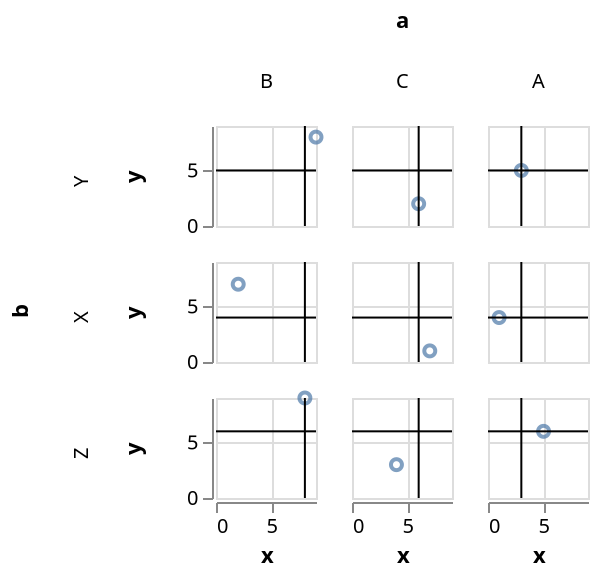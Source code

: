{
  "$schema": "https://vega.github.io/schema/vega/v4.json",
  "description": "A simple bar chart with embedded data.",
  "autosize": "pad",
  "padding": 5,
  "data": [
    {
      "name": "source_0",
      "values": [
        {"a": "A", "b": "X", "x": 1, "y": 4},
        {"a": "A", "b": "Y", "x": 3, "y": 5},
        {"a": "A", "b": "Z", "x": 5, "y": 6},
        {"a": "B", "b": "X", "x": 2, "y": 7},
        {"a": "B", "b": "Y", "x": 9, "y": 8},
        {"a": "B", "b": "Z", "x": 8, "y": 9},
        {"a": "C", "b": "X", "x": 7, "y": 1},
        {"a": "C", "b": "Y", "x": 6, "y": 2},
        {"a": "C", "b": "Z", "x": 4, "y": 3}
      ]
    },
    {
      "name": "data_0",
      "source": "source_0",
      "transform": [
        {
          "type": "window",
          "params": [null],
          "as": ["median_x_by_a"],
          "ops": ["median"],
          "fields": ["x"],
          "sort": {"field": [], "order": []},
          "groupby": ["a"],
          "frame": [null, null]
        },
        {
          "type": "window",
          "params": [null],
          "as": ["median_y_by_b"],
          "ops": ["median"],
          "fields": ["y"],
          "sort": {"field": [], "order": []},
          "groupby": ["b"],
          "frame": [null, null]
        },
        {
          "type": "formula",
          "expr": "datum[\"a\"]===\"B\" ? 0 : datum[\"a\"]===\"C\" ? 1 : datum[\"a\"]===\"A\" ? 2 : 3",
          "as": "column_a_sort_index"
        },
        {
          "type": "formula",
          "expr": "datum[\"b\"]===\"Y\" ? 0 : datum[\"b\"]===\"X\" ? 1 : datum[\"b\"]===\"Z\" ? 2 : 3",
          "as": "row_b_sort_index"
        },
        {
          "type": "formula",
          "expr": "datum[\"a\"]===\"B\" ? 0 : datum[\"a\"]===\"C\" ? 1 : datum[\"a\"]===\"A\" ? 2 : 3",
          "as": "column_a_sort_index"
        },
        {
          "type": "formula",
          "expr": "datum[\"b\"]===\"Y\" ? 0 : datum[\"b\"]===\"X\" ? 1 : datum[\"b\"]===\"Z\" ? 2 : 3",
          "as": "row_b_sort_index"
        }
      ]
    },
    {
      "name": "column_domain",
      "source": "data_0",
      "transform": [
        {
          "type": "aggregate",
          "groupby": ["a"],
          "fields": ["column_a_sort_index"],
          "ops": ["max"],
          "as": ["column_a_sort_index"]
        }
      ]
    },
    {
      "name": "row_domain",
      "source": "data_0",
      "transform": [
        {
          "type": "aggregate",
          "groupby": ["b"],
          "fields": ["row_b_sort_index"],
          "ops": ["max"],
          "as": ["row_b_sort_index"]
        }
      ]
    },
    {
      "name": "data_2",
      "source": "data_0",
      "transform": [
        {
          "type": "aggregate",
          "groupby": ["a", "b"],
          "ops": ["median", "median"],
          "fields": ["median_y_by_b", "median_x_by_a"],
          "as": ["median_median_y_by_b", "median_median_x_by_a"]
        }
      ]
    }
  ],
  "signals": [
    {"name": "child_width", "value": 50},
    {"name": "child_height", "value": 50}
  ],
  "layout": {
    "padding": {"row": 10, "column": 10},
    "offset": {"rowTitle": 10, "columnTitle": 10},
    "columns": {"signal": "length(data('column_domain'))"},
    "bounds": "full",
    "align": "all"
  },
  "marks": [
    {
      "name": "row-title",
      "type": "group",
      "role": "row-title",
      "title": {
        "text": "b",
        "offset": 10,
        "orient": "left",
        "style": "guide-title"
      }
    },
    {
      "name": "column-title",
      "type": "group",
      "role": "column-title",
      "title": {"text": "a", "offset": 10, "style": "guide-title"}
    },
    {
      "name": "row_header",
      "type": "group",
      "role": "row-header",
      "from": {"data": "row_domain"},
      "sort": {"field": "datum[\"row_b_sort_index\"]", "order": "ascending"},
      "title": {
        "text": {"signal": "''+parent[\"b\"]"},
        "offset": 10,
        "orient": "left",
        "style": "guide-label",
        "baseline": "middle"
      },
      "encode": {"update": {"height": {"signal": "child_height"}}},
      "axes": [
        {
          "scale": "y",
          "orient": "left",
          "grid": false,
          "title": "y",
          "labelOverlap": true,
          "tickCount": {"signal": "ceil(child_height/40)"},
          "zindex": 1
        }
      ]
    },
    {
      "name": "column_header",
      "type": "group",
      "role": "column-header",
      "from": {"data": "column_domain"},
      "sort": {"field": "datum[\"column_a_sort_index\"]", "order": "ascending"},
      "title": {
        "text": {"signal": "''+parent[\"a\"]"},
        "offset": 10,
        "style": "guide-label",
        "baseline": "middle"
      },
      "encode": {"update": {"width": {"signal": "child_width"}}}
    },
    {
      "name": "column_footer",
      "type": "group",
      "role": "column-footer",
      "from": {"data": "column_domain"},
      "sort": {"field": "datum[\"column_a_sort_index\"]", "order": "ascending"},
      "encode": {"update": {"width": {"signal": "child_width"}}},
      "axes": [
        {
          "scale": "x",
          "orient": "bottom",
          "grid": false,
          "title": "x",
          "labelFlush": true,
          "labelOverlap": true,
          "tickCount": {"signal": "ceil(child_width/40)"},
          "zindex": 1
        }
      ]
    },
    {
      "name": "cell",
      "type": "group",
      "style": "cell",
      "from": {
        "facet": {
          "name": "facet",
          "data": "data_0",
          "groupby": ["b", "a"],
          "aggregate": {
            "cross": true,
            "fields": ["row_b_sort_index", "column_a_sort_index"],
            "ops": ["max", "max"],
            "as": ["row_b_sort_index", "column_a_sort_index"]
          }
        }
      },
      "sort": {
        "field": [
          "datum[\"row_b_sort_index\"]",
          "datum[\"column_a_sort_index\"]"
        ],
        "order": ["ascending", "ascending"]
      },
      "data": [
        {
          "source": "facet",
          "name": "data_0",
          "transform": [
            {
              "type": "aggregate",
              "groupby": [],
              "ops": ["median", "median"],
              "fields": ["median_y_by_b", "median_x_by_a"],
              "as": ["median_median_y_by_b", "median_median_x_by_a"]
            }
          ]
        }
      ],
      "encode": {
        "update": {
          "width": {"signal": "child_width"},
          "height": {"signal": "child_height"}
        }
      },
      "marks": [
        {
          "name": "child_layer_0_marks",
          "type": "symbol",
          "style": ["point"],
          "from": {"data": "facet"},
          "encode": {
            "update": {
              "opacity": {"value": 0.7},
              "fill": [
                {
                  "test": "datum[\"x\"] === null || isNaN(datum[\"x\"]) || datum[\"y\"] === null || isNaN(datum[\"y\"])",
                  "value": null
                },
                {"value": "transparent"}
              ],
              "stroke": [
                {
                  "test": "datum[\"x\"] === null || isNaN(datum[\"x\"]) || datum[\"y\"] === null || isNaN(datum[\"y\"])",
                  "value": null
                },
                {"value": "#4c78a8"}
              ],
              "tooltip": {
                "signal": "{\"x\": format(datum[\"x\"], \"\"), \"y\": format(datum[\"y\"], \"\")}"
              },
              "x": {"scale": "x", "field": "x"},
              "y": {"scale": "y", "field": "y"}
            }
          }
        },
        {
          "name": "child_layer_1_marks",
          "type": "rule",
          "style": ["rule"],
          "from": {"data": "data_0"},
          "encode": {
            "update": {
              "stroke": [
                {
                  "test": "datum[\"median_median_x_by_a\"] === null || isNaN(datum[\"median_median_x_by_a\"])",
                  "value": null
                },
                {"value": "black"}
              ],
              "tooltip": {
                "signal": "{\"Median of median_x_by_a\": format(datum[\"median_median_x_by_a\"], \"\")}"
              },
              "x": {"scale": "x", "field": "median_median_x_by_a"},
              "y": {"field": {"group": "height"}},
              "y2": {"value": 0}
            }
          }
        },
        {
          "name": "child_layer_2_marks",
          "type": "rule",
          "style": ["rule"],
          "from": {"data": "data_0"},
          "encode": {
            "update": {
              "stroke": [
                {
                  "test": "datum[\"median_median_y_by_b\"] === null || isNaN(datum[\"median_median_y_by_b\"])",
                  "value": null
                },
                {"value": "black"}
              ],
              "tooltip": {
                "signal": "{\"Median of median_y_by_b\": format(datum[\"median_median_y_by_b\"], \"\")}"
              },
              "x": {"value": 0},
              "y": {"scale": "y", "field": "median_median_y_by_b"},
              "x2": {"field": {"group": "width"}}
            }
          }
        }
      ],
      "axes": [
        {
          "scale": "x",
          "orient": "bottom",
          "gridScale": "y",
          "grid": true,
          "tickCount": {"signal": "ceil(child_width/40)"},
          "domain": false,
          "labels": false,
          "maxExtent": 0,
          "minExtent": 0,
          "ticks": false,
          "zindex": 0
        },
        {
          "scale": "y",
          "orient": "left",
          "gridScale": "x",
          "grid": true,
          "tickCount": {"signal": "ceil(child_height/40)"},
          "domain": false,
          "labels": false,
          "maxExtent": 0,
          "minExtent": 0,
          "ticks": false,
          "zindex": 0
        }
      ]
    }
  ],
  "scales": [
    {
      "name": "x",
      "type": "linear",
      "domain": {
        "fields": [
          {"data": "data_0", "field": "x"},
          {"data": "data_2", "field": "median_median_x_by_a"}
        ]
      },
      "range": [0, {"signal": "child_width"}],
      "nice": true,
      "zero": true
    },
    {
      "name": "y",
      "type": "linear",
      "domain": {
        "fields": [
          {"data": "data_0", "field": "y"},
          {"data": "data_2", "field": "median_median_y_by_b"}
        ]
      },
      "range": [{"signal": "child_height"}, 0],
      "nice": true,
      "zero": true
    }
  ],
  "config": {"axisY": {"minExtent": 30}, "legend": {"gradientLength": 185}}
}
